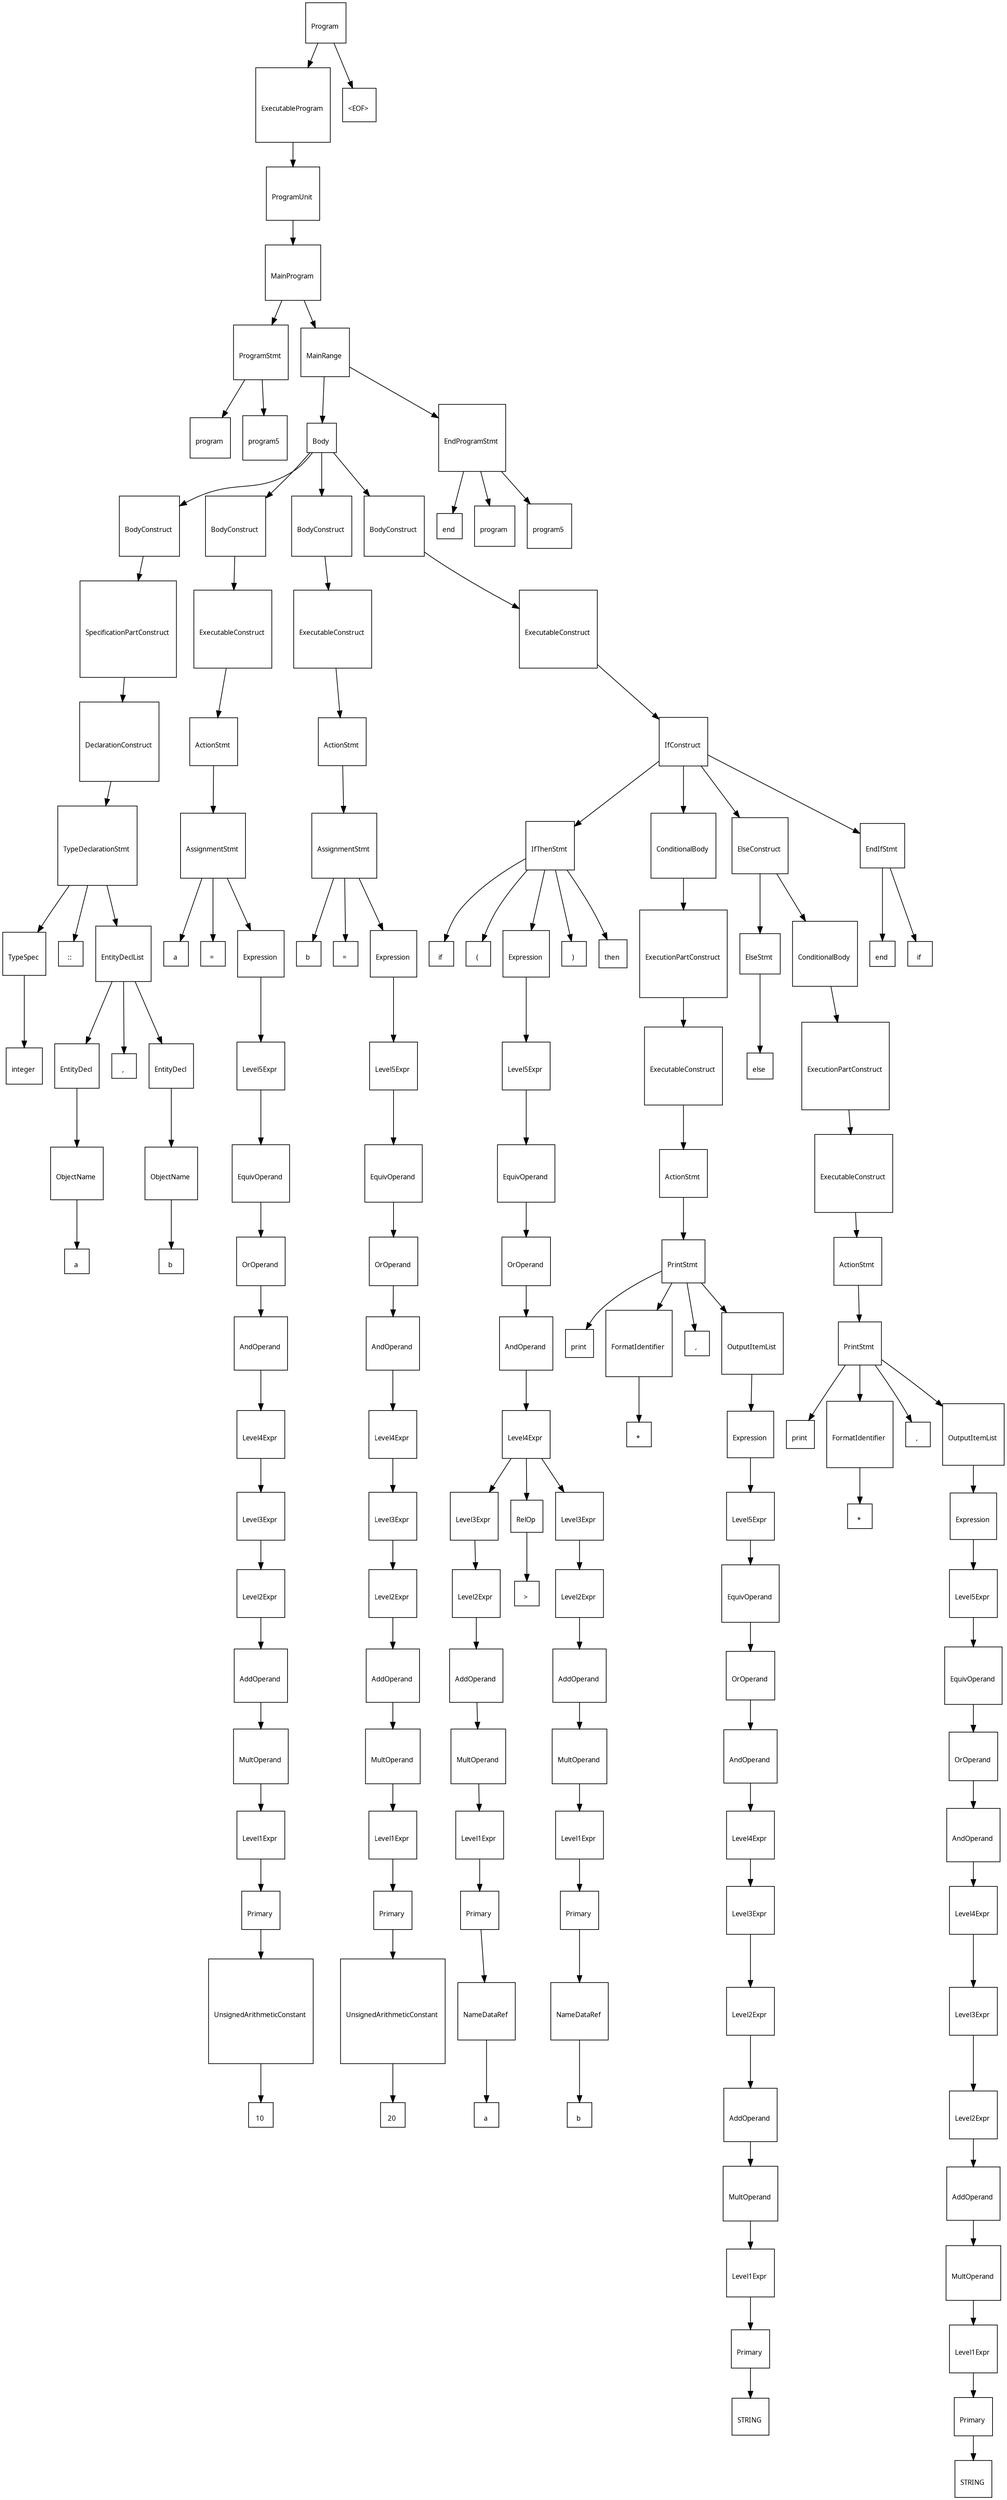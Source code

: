 digraph G {
  charset="UTF-8"
  node [shape=square, fontname="Arial Unicode MS"];
  "50ab48e8-9b47-4875-834f-ff4e2b0bb568" [label="\lProgram \n", fontsize=10];
  "50ab48e8-9b47-4875-834f-ff4e2b0bb568" -> "6917f96c-1f26-4d6f-b839-a75931597c2b";
  "6917f96c-1f26-4d6f-b839-a75931597c2b" [label="\lExecutableProgram \n", fontsize=10];
  "6917f96c-1f26-4d6f-b839-a75931597c2b" -> "b880bbb5-db76-4b2c-a326-a4fbd0fe3657";
  "b880bbb5-db76-4b2c-a326-a4fbd0fe3657" [label="\lProgramUnit \n", fontsize=10];
  "b880bbb5-db76-4b2c-a326-a4fbd0fe3657" -> "a919483a-2801-46c5-a999-c18bc996082f";
  "a919483a-2801-46c5-a999-c18bc996082f" [label="\lMainProgram \n", fontsize=10];
  "a919483a-2801-46c5-a999-c18bc996082f" -> "0ec2e82f-ad74-4b9f-bb82-843f93da3e49";
  "0ec2e82f-ad74-4b9f-bb82-843f93da3e49" [label="\lProgramStmt \n", fontsize=10];
  "0ec2e82f-ad74-4b9f-bb82-843f93da3e49" -> "8ffdf573-7e51-40e8-b81d-faa05189c01f";
  "8ffdf573-7e51-40e8-b81d-faa05189c01f" [label="\lprogram \n", fontsize=10];
  "0ec2e82f-ad74-4b9f-bb82-843f93da3e49" -> "1a5fafb8-a54d-4881-b9e2-baff585ce01b";
  "1a5fafb8-a54d-4881-b9e2-baff585ce01b" [label="\lprogram5 \n", fontsize=10];
  "a919483a-2801-46c5-a999-c18bc996082f" -> "b423d40e-268b-4934-9fa2-48923647e66e";
  "b423d40e-268b-4934-9fa2-48923647e66e" [label="\lMainRange \n", fontsize=10];
  "b423d40e-268b-4934-9fa2-48923647e66e" -> "c07eb22f-2cf1-4a60-b3b7-752cdbae639f";
  "c07eb22f-2cf1-4a60-b3b7-752cdbae639f" [label="\lBody \n", fontsize=10];
  "c07eb22f-2cf1-4a60-b3b7-752cdbae639f" -> "815482df-9698-4af7-8832-614267e09a14";
  "815482df-9698-4af7-8832-614267e09a14" [label="\lBodyConstruct \n", fontsize=10];
  "815482df-9698-4af7-8832-614267e09a14" -> "83780242-f625-445f-8b61-ef55350067b2";
  "83780242-f625-445f-8b61-ef55350067b2" [label="\lSpecificationPartConstruct \n", fontsize=10];
  "83780242-f625-445f-8b61-ef55350067b2" -> "6b63bc21-92f1-4021-8f3c-8fab598a6503";
  "6b63bc21-92f1-4021-8f3c-8fab598a6503" [label="\lDeclarationConstruct \n", fontsize=10];
  "6b63bc21-92f1-4021-8f3c-8fab598a6503" -> "ddb2ab35-f2d9-4f64-aca6-4cc7e44f8aec";
  "ddb2ab35-f2d9-4f64-aca6-4cc7e44f8aec" [label="\lTypeDeclarationStmt \n", fontsize=10];
  "ddb2ab35-f2d9-4f64-aca6-4cc7e44f8aec" -> "048b1abd-c221-4dce-bcac-4ef865a6936e";
  "048b1abd-c221-4dce-bcac-4ef865a6936e" [label="\lTypeSpec \n", fontsize=10];
  "048b1abd-c221-4dce-bcac-4ef865a6936e" -> "54dcbb0d-14aa-4a67-9744-99bb20228a94";
  "54dcbb0d-14aa-4a67-9744-99bb20228a94" [label="\linteger \n", fontsize=10];
  "ddb2ab35-f2d9-4f64-aca6-4cc7e44f8aec" -> "84853328-fc4b-49f2-8c7a-a6a9eeb22fee";
  "84853328-fc4b-49f2-8c7a-a6a9eeb22fee" [label="\l:: \n", fontsize=10];
  "ddb2ab35-f2d9-4f64-aca6-4cc7e44f8aec" -> "f1cdc026-99d6-467a-91bf-689b786f6c08";
  "f1cdc026-99d6-467a-91bf-689b786f6c08" [label="\lEntityDeclList \n", fontsize=10];
  "f1cdc026-99d6-467a-91bf-689b786f6c08" -> "e9ffacf5-8065-401c-8387-4ca3e5083b77";
  "e9ffacf5-8065-401c-8387-4ca3e5083b77" [label="\lEntityDecl \n", fontsize=10];
  "e9ffacf5-8065-401c-8387-4ca3e5083b77" -> "77ed37e6-45db-408c-862e-b91c4772f223";
  "77ed37e6-45db-408c-862e-b91c4772f223" [label="\lObjectName \n", fontsize=10];
  "77ed37e6-45db-408c-862e-b91c4772f223" -> "a9aace74-9f9c-482f-8d5d-aa1c822c6d99";
  "a9aace74-9f9c-482f-8d5d-aa1c822c6d99" [label="\la \n", fontsize=10];
  "f1cdc026-99d6-467a-91bf-689b786f6c08" -> "eb84fc16-04f1-4c36-83d2-dd2533ae2c66";
  "eb84fc16-04f1-4c36-83d2-dd2533ae2c66" [label="\l, \n", fontsize=10];
  "f1cdc026-99d6-467a-91bf-689b786f6c08" -> "71387cc9-1f71-48a4-b331-d04ac880d334";
  "71387cc9-1f71-48a4-b331-d04ac880d334" [label="\lEntityDecl \n", fontsize=10];
  "71387cc9-1f71-48a4-b331-d04ac880d334" -> "88089840-b08c-4705-899f-b156d89558fe";
  "88089840-b08c-4705-899f-b156d89558fe" [label="\lObjectName \n", fontsize=10];
  "88089840-b08c-4705-899f-b156d89558fe" -> "cc82f9e6-bee3-464a-8caf-da7c82edf279";
  "cc82f9e6-bee3-464a-8caf-da7c82edf279" [label="\lb \n", fontsize=10];
  "c07eb22f-2cf1-4a60-b3b7-752cdbae639f" -> "d1c609bd-607b-427f-b0cd-118394491de7";
  "d1c609bd-607b-427f-b0cd-118394491de7" [label="\lBodyConstruct \n", fontsize=10];
  "d1c609bd-607b-427f-b0cd-118394491de7" -> "d8cf1de8-d8ce-4c19-b6cf-27532bde0222";
  "d8cf1de8-d8ce-4c19-b6cf-27532bde0222" [label="\lExecutableConstruct \n", fontsize=10];
  "d8cf1de8-d8ce-4c19-b6cf-27532bde0222" -> "a9ae865f-f4fd-4a64-b2cd-847c359a81db";
  "a9ae865f-f4fd-4a64-b2cd-847c359a81db" [label="\lActionStmt \n", fontsize=10];
  "a9ae865f-f4fd-4a64-b2cd-847c359a81db" -> "6dd2977d-d2fe-4b78-ba13-24e8b30b073d";
  "6dd2977d-d2fe-4b78-ba13-24e8b30b073d" [label="\lAssignmentStmt \n", fontsize=10];
  "6dd2977d-d2fe-4b78-ba13-24e8b30b073d" -> "3e9dff95-76cf-423a-9634-8dc2f8ea8192";
  "3e9dff95-76cf-423a-9634-8dc2f8ea8192" [label="\la \n", fontsize=10];
  "6dd2977d-d2fe-4b78-ba13-24e8b30b073d" -> "6c9437e9-f81e-4cd9-a5fe-d3c2b03b1868";
  "6c9437e9-f81e-4cd9-a5fe-d3c2b03b1868" [label="\l= \n", fontsize=10];
  "6dd2977d-d2fe-4b78-ba13-24e8b30b073d" -> "2ebaa5a4-37d7-492c-ac01-8beb8efd044b";
  "2ebaa5a4-37d7-492c-ac01-8beb8efd044b" [label="\lExpression \n", fontsize=10];
  "2ebaa5a4-37d7-492c-ac01-8beb8efd044b" -> "3f868fbd-03c8-4e73-8ab5-4bfbc1f2cd27";
  "3f868fbd-03c8-4e73-8ab5-4bfbc1f2cd27" [label="\lLevel5Expr \n", fontsize=10];
  "3f868fbd-03c8-4e73-8ab5-4bfbc1f2cd27" -> "17570f94-7a9a-4309-9a2f-bc5b35056616";
  "17570f94-7a9a-4309-9a2f-bc5b35056616" [label="\lEquivOperand \n", fontsize=10];
  "17570f94-7a9a-4309-9a2f-bc5b35056616" -> "2c1a66d5-c35d-4d14-935e-309465eaca3f";
  "2c1a66d5-c35d-4d14-935e-309465eaca3f" [label="\lOrOperand \n", fontsize=10];
  "2c1a66d5-c35d-4d14-935e-309465eaca3f" -> "31ad7750-2e62-47eb-968f-da37ff7e7f32";
  "31ad7750-2e62-47eb-968f-da37ff7e7f32" [label="\lAndOperand \n", fontsize=10];
  "31ad7750-2e62-47eb-968f-da37ff7e7f32" -> "bf12cb1b-6681-4964-9238-4af422d2d00a";
  "bf12cb1b-6681-4964-9238-4af422d2d00a" [label="\lLevel4Expr \n", fontsize=10];
  "bf12cb1b-6681-4964-9238-4af422d2d00a" -> "47171e71-f956-460e-a103-a3d64b5c88e3";
  "47171e71-f956-460e-a103-a3d64b5c88e3" [label="\lLevel3Expr \n", fontsize=10];
  "47171e71-f956-460e-a103-a3d64b5c88e3" -> "8ce1e0f1-2411-4463-9e9b-2bfe395c2778";
  "8ce1e0f1-2411-4463-9e9b-2bfe395c2778" [label="\lLevel2Expr \n", fontsize=10];
  "8ce1e0f1-2411-4463-9e9b-2bfe395c2778" -> "c461f70b-99d6-424d-8224-27bdd157aae1";
  "c461f70b-99d6-424d-8224-27bdd157aae1" [label="\lAddOperand \n", fontsize=10];
  "c461f70b-99d6-424d-8224-27bdd157aae1" -> "19689a56-5f5b-4d39-984a-9f0204f63e0e";
  "19689a56-5f5b-4d39-984a-9f0204f63e0e" [label="\lMultOperand \n", fontsize=10];
  "19689a56-5f5b-4d39-984a-9f0204f63e0e" -> "2dc54203-9753-4f34-9141-81b549dc4eed";
  "2dc54203-9753-4f34-9141-81b549dc4eed" [label="\lLevel1Expr \n", fontsize=10];
  "2dc54203-9753-4f34-9141-81b549dc4eed" -> "0ecb7044-3a89-4de3-9f65-b12e69479868";
  "0ecb7044-3a89-4de3-9f65-b12e69479868" [label="\lPrimary \n", fontsize=10];
  "0ecb7044-3a89-4de3-9f65-b12e69479868" -> "a0056263-6264-4547-bfaa-0050beb4d88a";
  "a0056263-6264-4547-bfaa-0050beb4d88a" [label="\lUnsignedArithmeticConstant \n", fontsize=10];
  "a0056263-6264-4547-bfaa-0050beb4d88a" -> "904436aa-071b-4b01-b2bb-7bf1378ea077";
  "904436aa-071b-4b01-b2bb-7bf1378ea077" [label="\l10 \n", fontsize=10];
  "c07eb22f-2cf1-4a60-b3b7-752cdbae639f" -> "18fc99d4-4013-4652-938a-80544ef6759d";
  "18fc99d4-4013-4652-938a-80544ef6759d" [label="\lBodyConstruct \n", fontsize=10];
  "18fc99d4-4013-4652-938a-80544ef6759d" -> "3836b45f-67bc-44a9-9223-b7e2bbf7df82";
  "3836b45f-67bc-44a9-9223-b7e2bbf7df82" [label="\lExecutableConstruct \n", fontsize=10];
  "3836b45f-67bc-44a9-9223-b7e2bbf7df82" -> "23190309-4fe8-4a77-8ba5-8d0bd2d6286b";
  "23190309-4fe8-4a77-8ba5-8d0bd2d6286b" [label="\lActionStmt \n", fontsize=10];
  "23190309-4fe8-4a77-8ba5-8d0bd2d6286b" -> "76894078-e22c-449b-b8c9-407ecb920f57";
  "76894078-e22c-449b-b8c9-407ecb920f57" [label="\lAssignmentStmt \n", fontsize=10];
  "76894078-e22c-449b-b8c9-407ecb920f57" -> "5c9f9c8b-1117-4b0a-b576-8c31e3ff384d";
  "5c9f9c8b-1117-4b0a-b576-8c31e3ff384d" [label="\lb \n", fontsize=10];
  "76894078-e22c-449b-b8c9-407ecb920f57" -> "af59a729-2fb0-4f0b-85bb-8e290cc8afa6";
  "af59a729-2fb0-4f0b-85bb-8e290cc8afa6" [label="\l= \n", fontsize=10];
  "76894078-e22c-449b-b8c9-407ecb920f57" -> "991e7df0-834a-4fbb-9a49-10dce9411e4b";
  "991e7df0-834a-4fbb-9a49-10dce9411e4b" [label="\lExpression \n", fontsize=10];
  "991e7df0-834a-4fbb-9a49-10dce9411e4b" -> "528b4a78-a76f-46d5-8c58-d74bccce6a5f";
  "528b4a78-a76f-46d5-8c58-d74bccce6a5f" [label="\lLevel5Expr \n", fontsize=10];
  "528b4a78-a76f-46d5-8c58-d74bccce6a5f" -> "69ffa72c-e797-4079-bfdc-820a2d3fa776";
  "69ffa72c-e797-4079-bfdc-820a2d3fa776" [label="\lEquivOperand \n", fontsize=10];
  "69ffa72c-e797-4079-bfdc-820a2d3fa776" -> "f33ed229-a2a9-4794-9908-7196231a460c";
  "f33ed229-a2a9-4794-9908-7196231a460c" [label="\lOrOperand \n", fontsize=10];
  "f33ed229-a2a9-4794-9908-7196231a460c" -> "90dc14b0-d80e-458b-a2d6-5e9d267446db";
  "90dc14b0-d80e-458b-a2d6-5e9d267446db" [label="\lAndOperand \n", fontsize=10];
  "90dc14b0-d80e-458b-a2d6-5e9d267446db" -> "10cfef72-2ff5-48c6-af21-5ec21fbf7ce7";
  "10cfef72-2ff5-48c6-af21-5ec21fbf7ce7" [label="\lLevel4Expr \n", fontsize=10];
  "10cfef72-2ff5-48c6-af21-5ec21fbf7ce7" -> "0fc113a0-c113-41bc-8ae3-afebb13a18ca";
  "0fc113a0-c113-41bc-8ae3-afebb13a18ca" [label="\lLevel3Expr \n", fontsize=10];
  "0fc113a0-c113-41bc-8ae3-afebb13a18ca" -> "810b9e9f-008d-43d9-8d6c-0963dff35646";
  "810b9e9f-008d-43d9-8d6c-0963dff35646" [label="\lLevel2Expr \n", fontsize=10];
  "810b9e9f-008d-43d9-8d6c-0963dff35646" -> "ad406dec-ecd5-492a-ae35-77ca8027f551";
  "ad406dec-ecd5-492a-ae35-77ca8027f551" [label="\lAddOperand \n", fontsize=10];
  "ad406dec-ecd5-492a-ae35-77ca8027f551" -> "d56efb60-c82a-4b84-97f5-06d48c19d93f";
  "d56efb60-c82a-4b84-97f5-06d48c19d93f" [label="\lMultOperand \n", fontsize=10];
  "d56efb60-c82a-4b84-97f5-06d48c19d93f" -> "5548e73f-9c04-43d6-b26e-efae22f46939";
  "5548e73f-9c04-43d6-b26e-efae22f46939" [label="\lLevel1Expr \n", fontsize=10];
  "5548e73f-9c04-43d6-b26e-efae22f46939" -> "b8a1bf42-3251-474d-93b1-0ce8831d92b6";
  "b8a1bf42-3251-474d-93b1-0ce8831d92b6" [label="\lPrimary \n", fontsize=10];
  "b8a1bf42-3251-474d-93b1-0ce8831d92b6" -> "86773618-c437-4e94-bdc7-4e84cb269e8a";
  "86773618-c437-4e94-bdc7-4e84cb269e8a" [label="\lUnsignedArithmeticConstant \n", fontsize=10];
  "86773618-c437-4e94-bdc7-4e84cb269e8a" -> "8befa478-54ed-4aa2-9ce9-a6cbe5b34ee2";
  "8befa478-54ed-4aa2-9ce9-a6cbe5b34ee2" [label="\l20 \n", fontsize=10];
  "c07eb22f-2cf1-4a60-b3b7-752cdbae639f" -> "f7541272-3842-44f5-a5ad-68518834412a";
  "f7541272-3842-44f5-a5ad-68518834412a" [label="\lBodyConstruct \n", fontsize=10];
  "f7541272-3842-44f5-a5ad-68518834412a" -> "d04998a3-e021-4ef1-81c0-ba2db811548a";
  "d04998a3-e021-4ef1-81c0-ba2db811548a" [label="\lExecutableConstruct \n", fontsize=10];
  "d04998a3-e021-4ef1-81c0-ba2db811548a" -> "4f72b8c0-0437-4125-9dbe-edd9e7e034b2";
  "4f72b8c0-0437-4125-9dbe-edd9e7e034b2" [label="\lIfConstruct \n", fontsize=10];
  "4f72b8c0-0437-4125-9dbe-edd9e7e034b2" -> "bbb25138-8617-4ac0-b66f-6c6807f49cbd";
  "bbb25138-8617-4ac0-b66f-6c6807f49cbd" [label="\lIfThenStmt \n", fontsize=10];
  "bbb25138-8617-4ac0-b66f-6c6807f49cbd" -> "c64caf9c-bb0d-4c7c-b940-ef056dba1391";
  "c64caf9c-bb0d-4c7c-b940-ef056dba1391" [label="\lif \n", fontsize=10];
  "bbb25138-8617-4ac0-b66f-6c6807f49cbd" -> "175e02e5-80f6-4a54-bbd7-a1a46dae7733";
  "175e02e5-80f6-4a54-bbd7-a1a46dae7733" [label="\l( \n", fontsize=10];
  "bbb25138-8617-4ac0-b66f-6c6807f49cbd" -> "1a78be16-9564-4230-abe2-d7b0c8f087bc";
  "1a78be16-9564-4230-abe2-d7b0c8f087bc" [label="\lExpression \n", fontsize=10];
  "1a78be16-9564-4230-abe2-d7b0c8f087bc" -> "a291a42b-085d-4082-a800-e55b7de3cf56";
  "a291a42b-085d-4082-a800-e55b7de3cf56" [label="\lLevel5Expr \n", fontsize=10];
  "a291a42b-085d-4082-a800-e55b7de3cf56" -> "7772bee2-0e09-47f2-98b2-5d3933460038";
  "7772bee2-0e09-47f2-98b2-5d3933460038" [label="\lEquivOperand \n", fontsize=10];
  "7772bee2-0e09-47f2-98b2-5d3933460038" -> "aca72243-13d8-4592-92d9-69edd2f0f66a";
  "aca72243-13d8-4592-92d9-69edd2f0f66a" [label="\lOrOperand \n", fontsize=10];
  "aca72243-13d8-4592-92d9-69edd2f0f66a" -> "a982b8d4-d6de-44d6-9de6-2490e250331b";
  "a982b8d4-d6de-44d6-9de6-2490e250331b" [label="\lAndOperand \n", fontsize=10];
  "a982b8d4-d6de-44d6-9de6-2490e250331b" -> "b7fb5d2b-0e8a-4eb5-b992-46f241e66911";
  "b7fb5d2b-0e8a-4eb5-b992-46f241e66911" [label="\lLevel4Expr \n", fontsize=10];
  "b7fb5d2b-0e8a-4eb5-b992-46f241e66911" -> "d249c997-fd52-4f24-945b-46df602ca3a9";
  "d249c997-fd52-4f24-945b-46df602ca3a9" [label="\lLevel3Expr \n", fontsize=10];
  "d249c997-fd52-4f24-945b-46df602ca3a9" -> "5d788428-a0a0-459b-81e0-917b30d32b8c";
  "5d788428-a0a0-459b-81e0-917b30d32b8c" [label="\lLevel2Expr \n", fontsize=10];
  "5d788428-a0a0-459b-81e0-917b30d32b8c" -> "e9cfc594-cb4d-4cdb-8a70-9097400a0e66";
  "e9cfc594-cb4d-4cdb-8a70-9097400a0e66" [label="\lAddOperand \n", fontsize=10];
  "e9cfc594-cb4d-4cdb-8a70-9097400a0e66" -> "19615d4e-d035-43e3-86d1-3f5508b0950f";
  "19615d4e-d035-43e3-86d1-3f5508b0950f" [label="\lMultOperand \n", fontsize=10];
  "19615d4e-d035-43e3-86d1-3f5508b0950f" -> "ad8e75aa-c951-4e67-ac57-886f5353251f";
  "ad8e75aa-c951-4e67-ac57-886f5353251f" [label="\lLevel1Expr \n", fontsize=10];
  "ad8e75aa-c951-4e67-ac57-886f5353251f" -> "8a4a231d-b1dc-4d5d-88cd-9ded5c6e4b8a";
  "8a4a231d-b1dc-4d5d-88cd-9ded5c6e4b8a" [label="\lPrimary \n", fontsize=10];
  "8a4a231d-b1dc-4d5d-88cd-9ded5c6e4b8a" -> "4ac2fb30-e643-48c7-aad1-d44a09a93702";
  "4ac2fb30-e643-48c7-aad1-d44a09a93702" [label="\lNameDataRef \n", fontsize=10];
  "4ac2fb30-e643-48c7-aad1-d44a09a93702" -> "80c0bb13-64d1-4346-bef0-3ab58960666e";
  "80c0bb13-64d1-4346-bef0-3ab58960666e" [label="\la \n", fontsize=10];
  "b7fb5d2b-0e8a-4eb5-b992-46f241e66911" -> "db991fd5-e007-4a53-9a73-d9e86a0362cf";
  "db991fd5-e007-4a53-9a73-d9e86a0362cf" [label="\lRelOp \n", fontsize=10];
  "db991fd5-e007-4a53-9a73-d9e86a0362cf" -> "1fd76e15-f445-40dc-a72c-72ce2fbca43c";
  "1fd76e15-f445-40dc-a72c-72ce2fbca43c" [label="\l&gt; \n", fontsize=10];
  "b7fb5d2b-0e8a-4eb5-b992-46f241e66911" -> "c32a29b7-20dc-499c-9f03-aaba1500877e";
  "c32a29b7-20dc-499c-9f03-aaba1500877e" [label="\lLevel3Expr \n", fontsize=10];
  "c32a29b7-20dc-499c-9f03-aaba1500877e" -> "67c077b1-5d78-4bd5-be58-7e7a70f853d8";
  "67c077b1-5d78-4bd5-be58-7e7a70f853d8" [label="\lLevel2Expr \n", fontsize=10];
  "67c077b1-5d78-4bd5-be58-7e7a70f853d8" -> "73dba0ea-04aa-4925-acc3-76e1ac2ec196";
  "73dba0ea-04aa-4925-acc3-76e1ac2ec196" [label="\lAddOperand \n", fontsize=10];
  "73dba0ea-04aa-4925-acc3-76e1ac2ec196" -> "18e0b389-39c5-4e4a-b402-be3a70b6ad1c";
  "18e0b389-39c5-4e4a-b402-be3a70b6ad1c" [label="\lMultOperand \n", fontsize=10];
  "18e0b389-39c5-4e4a-b402-be3a70b6ad1c" -> "8d68c743-670c-4506-82f3-b01f049a2216";
  "8d68c743-670c-4506-82f3-b01f049a2216" [label="\lLevel1Expr \n", fontsize=10];
  "8d68c743-670c-4506-82f3-b01f049a2216" -> "ca613990-252b-4379-b430-61121090e9ab";
  "ca613990-252b-4379-b430-61121090e9ab" [label="\lPrimary \n", fontsize=10];
  "ca613990-252b-4379-b430-61121090e9ab" -> "9afe3b46-cf6c-4843-8642-0f1cb56b10d5";
  "9afe3b46-cf6c-4843-8642-0f1cb56b10d5" [label="\lNameDataRef \n", fontsize=10];
  "9afe3b46-cf6c-4843-8642-0f1cb56b10d5" -> "4cbd5ae3-1fdb-4438-a58b-17dd9edacf1f";
  "4cbd5ae3-1fdb-4438-a58b-17dd9edacf1f" [label="\lb \n", fontsize=10];
  "bbb25138-8617-4ac0-b66f-6c6807f49cbd" -> "3e9a38c8-e9df-4b61-941f-37ff2b2d50a9";
  "3e9a38c8-e9df-4b61-941f-37ff2b2d50a9" [label="\l) \n", fontsize=10];
  "bbb25138-8617-4ac0-b66f-6c6807f49cbd" -> "5081beb4-ef62-4593-bdb8-4846a22ab1be";
  "5081beb4-ef62-4593-bdb8-4846a22ab1be" [label="\lthen \n", fontsize=10];
  "4f72b8c0-0437-4125-9dbe-edd9e7e034b2" -> "80104cb4-71e6-44c3-b16a-a75f1dc2b9a6";
  "80104cb4-71e6-44c3-b16a-a75f1dc2b9a6" [label="\lConditionalBody \n", fontsize=10];
  "80104cb4-71e6-44c3-b16a-a75f1dc2b9a6" -> "9df90ea1-07f2-4a35-9022-c166cb88ce60";
  "9df90ea1-07f2-4a35-9022-c166cb88ce60" [label="\lExecutionPartConstruct \n", fontsize=10];
  "9df90ea1-07f2-4a35-9022-c166cb88ce60" -> "c842c38b-d636-49a3-938f-ea6869694029";
  "c842c38b-d636-49a3-938f-ea6869694029" [label="\lExecutableConstruct \n", fontsize=10];
  "c842c38b-d636-49a3-938f-ea6869694029" -> "858d11a6-e5db-4eb5-b130-7f037f46f5ab";
  "858d11a6-e5db-4eb5-b130-7f037f46f5ab" [label="\lActionStmt \n", fontsize=10];
  "858d11a6-e5db-4eb5-b130-7f037f46f5ab" -> "8166b1b1-bd5a-4975-adce-5fdcbf1e1943";
  "8166b1b1-bd5a-4975-adce-5fdcbf1e1943" [label="\lPrintStmt \n", fontsize=10];
  "8166b1b1-bd5a-4975-adce-5fdcbf1e1943" -> "ea017afb-eb64-4dd7-b5f3-89a9b075ba96";
  "ea017afb-eb64-4dd7-b5f3-89a9b075ba96" [label="\lprint \n", fontsize=10];
  "8166b1b1-bd5a-4975-adce-5fdcbf1e1943" -> "563cf125-ae2b-4578-afa4-4c62b069fdb8";
  "563cf125-ae2b-4578-afa4-4c62b069fdb8" [label="\lFormatIdentifier \n", fontsize=10];
  "563cf125-ae2b-4578-afa4-4c62b069fdb8" -> "d833d90a-04a0-49fd-ae9d-3c24836c1296";
  "d833d90a-04a0-49fd-ae9d-3c24836c1296" [label="\l* \n", fontsize=10];
  "8166b1b1-bd5a-4975-adce-5fdcbf1e1943" -> "5bb40949-070f-4716-b53e-624a10f1361c";
  "5bb40949-070f-4716-b53e-624a10f1361c" [label="\l, \n", fontsize=10];
  "8166b1b1-bd5a-4975-adce-5fdcbf1e1943" -> "49ea5baa-ea1b-47fa-880f-49e66b42b0cd";
  "49ea5baa-ea1b-47fa-880f-49e66b42b0cd" [label="\lOutputItemList \n", fontsize=10];
  "49ea5baa-ea1b-47fa-880f-49e66b42b0cd" -> "7559e3b8-44f3-4403-a3be-b3f57bc6b036";
  "7559e3b8-44f3-4403-a3be-b3f57bc6b036" [label="\lExpression \n", fontsize=10];
  "7559e3b8-44f3-4403-a3be-b3f57bc6b036" -> "8d11e5ad-bf19-4b59-8c63-1892e07458dd";
  "8d11e5ad-bf19-4b59-8c63-1892e07458dd" [label="\lLevel5Expr \n", fontsize=10];
  "8d11e5ad-bf19-4b59-8c63-1892e07458dd" -> "d0937af0-a8e6-4902-ad14-52efc0f82efc";
  "d0937af0-a8e6-4902-ad14-52efc0f82efc" [label="\lEquivOperand \n", fontsize=10];
  "d0937af0-a8e6-4902-ad14-52efc0f82efc" -> "82f439d7-0616-4eed-8cce-d9e990cc5fda";
  "82f439d7-0616-4eed-8cce-d9e990cc5fda" [label="\lOrOperand \n", fontsize=10];
  "82f439d7-0616-4eed-8cce-d9e990cc5fda" -> "7d192238-5686-4e48-8fe2-8757e243591e";
  "7d192238-5686-4e48-8fe2-8757e243591e" [label="\lAndOperand \n", fontsize=10];
  "7d192238-5686-4e48-8fe2-8757e243591e" -> "439a36aa-4f2c-418f-8aa6-196e0380d36d";
  "439a36aa-4f2c-418f-8aa6-196e0380d36d" [label="\lLevel4Expr \n", fontsize=10];
  "439a36aa-4f2c-418f-8aa6-196e0380d36d" -> "7bab6ace-67db-438d-a38a-61f3adce69c5";
  "7bab6ace-67db-438d-a38a-61f3adce69c5" [label="\lLevel3Expr \n", fontsize=10];
  "7bab6ace-67db-438d-a38a-61f3adce69c5" -> "cea676f6-3aa1-437d-8681-d9a116604fcf";
  "cea676f6-3aa1-437d-8681-d9a116604fcf" [label="\lLevel2Expr \n", fontsize=10];
  "cea676f6-3aa1-437d-8681-d9a116604fcf" -> "236b8ca6-9f2c-449d-9e40-5b81846fadb0";
  "236b8ca6-9f2c-449d-9e40-5b81846fadb0" [label="\lAddOperand \n", fontsize=10];
  "236b8ca6-9f2c-449d-9e40-5b81846fadb0" -> "edfb927a-b9c9-4238-afcb-7bd0662d1936";
  "edfb927a-b9c9-4238-afcb-7bd0662d1936" [label="\lMultOperand \n", fontsize=10];
  "edfb927a-b9c9-4238-afcb-7bd0662d1936" -> "ce05e02a-64ef-40be-8d1e-509ff9bf0f63";
  "ce05e02a-64ef-40be-8d1e-509ff9bf0f63" [label="\lLevel1Expr \n", fontsize=10];
  "ce05e02a-64ef-40be-8d1e-509ff9bf0f63" -> "af7ebf56-ad57-4b73-afe3-b36b232e057f";
  "af7ebf56-ad57-4b73-afe3-b36b232e057f" [label="\lPrimary \n", fontsize=10];
  "af7ebf56-ad57-4b73-afe3-b36b232e057f" -> "080e2523-e96d-41c8-bae0-dea9859a5429";
  "080e2523-e96d-41c8-bae0-dea9859a5429" [label="\lSTRING \n", fontsize=10];
  "4f72b8c0-0437-4125-9dbe-edd9e7e034b2" -> "151b5aaf-718f-4b8d-9303-e1b0392e8c35";
  "151b5aaf-718f-4b8d-9303-e1b0392e8c35" [label="\lElseConstruct \n", fontsize=10];
  "151b5aaf-718f-4b8d-9303-e1b0392e8c35" -> "bb522fcb-ca18-4d4b-a189-dee1a65ed85c";
  "bb522fcb-ca18-4d4b-a189-dee1a65ed85c" [label="\lElseStmt \n", fontsize=10];
  "bb522fcb-ca18-4d4b-a189-dee1a65ed85c" -> "d66e2afa-7417-42db-85f3-abcb94f1593c";
  "d66e2afa-7417-42db-85f3-abcb94f1593c" [label="\lelse \n", fontsize=10];
  "151b5aaf-718f-4b8d-9303-e1b0392e8c35" -> "e5262a8e-4b48-49e4-a6d6-7587ec6f046a";
  "e5262a8e-4b48-49e4-a6d6-7587ec6f046a" [label="\lConditionalBody \n", fontsize=10];
  "e5262a8e-4b48-49e4-a6d6-7587ec6f046a" -> "a4cc7088-5cd3-4066-bd7d-29f9be2cb55b";
  "a4cc7088-5cd3-4066-bd7d-29f9be2cb55b" [label="\lExecutionPartConstruct \n", fontsize=10];
  "a4cc7088-5cd3-4066-bd7d-29f9be2cb55b" -> "f9cf1ff0-a593-4dcd-aebb-795c2b83daa4";
  "f9cf1ff0-a593-4dcd-aebb-795c2b83daa4" [label="\lExecutableConstruct \n", fontsize=10];
  "f9cf1ff0-a593-4dcd-aebb-795c2b83daa4" -> "e43145b2-70e8-4003-a3a7-bd20e5e87466";
  "e43145b2-70e8-4003-a3a7-bd20e5e87466" [label="\lActionStmt \n", fontsize=10];
  "e43145b2-70e8-4003-a3a7-bd20e5e87466" -> "7f26d969-e102-439f-8ee0-5a798c5e67b2";
  "7f26d969-e102-439f-8ee0-5a798c5e67b2" [label="\lPrintStmt \n", fontsize=10];
  "7f26d969-e102-439f-8ee0-5a798c5e67b2" -> "bb833c7a-0119-4315-b0f3-793222db2f02";
  "bb833c7a-0119-4315-b0f3-793222db2f02" [label="\lprint \n", fontsize=10];
  "7f26d969-e102-439f-8ee0-5a798c5e67b2" -> "10c3a3a4-bc95-4f71-8ba6-af678a51dc87";
  "10c3a3a4-bc95-4f71-8ba6-af678a51dc87" [label="\lFormatIdentifier \n", fontsize=10];
  "10c3a3a4-bc95-4f71-8ba6-af678a51dc87" -> "a1aa0ea5-399a-4118-8940-7e785e3413d0";
  "a1aa0ea5-399a-4118-8940-7e785e3413d0" [label="\l* \n", fontsize=10];
  "7f26d969-e102-439f-8ee0-5a798c5e67b2" -> "0371a860-2697-4990-9493-0b7348ebb474";
  "0371a860-2697-4990-9493-0b7348ebb474" [label="\l, \n", fontsize=10];
  "7f26d969-e102-439f-8ee0-5a798c5e67b2" -> "375e1fb2-d384-4b5f-a959-6a5436ad68e1";
  "375e1fb2-d384-4b5f-a959-6a5436ad68e1" [label="\lOutputItemList \n", fontsize=10];
  "375e1fb2-d384-4b5f-a959-6a5436ad68e1" -> "811887b7-addc-4298-98db-942942dbbfcb";
  "811887b7-addc-4298-98db-942942dbbfcb" [label="\lExpression \n", fontsize=10];
  "811887b7-addc-4298-98db-942942dbbfcb" -> "2c9a4e3f-c730-4349-84d3-fcb15794cbe4";
  "2c9a4e3f-c730-4349-84d3-fcb15794cbe4" [label="\lLevel5Expr \n", fontsize=10];
  "2c9a4e3f-c730-4349-84d3-fcb15794cbe4" -> "5c3a9b68-cb9d-4a23-82bb-4191c34daa18";
  "5c3a9b68-cb9d-4a23-82bb-4191c34daa18" [label="\lEquivOperand \n", fontsize=10];
  "5c3a9b68-cb9d-4a23-82bb-4191c34daa18" -> "9ceecd9f-c458-410e-bccb-b8125b58b02e";
  "9ceecd9f-c458-410e-bccb-b8125b58b02e" [label="\lOrOperand \n", fontsize=10];
  "9ceecd9f-c458-410e-bccb-b8125b58b02e" -> "84980b6e-60fe-48c3-80af-348e1fac4fd7";
  "84980b6e-60fe-48c3-80af-348e1fac4fd7" [label="\lAndOperand \n", fontsize=10];
  "84980b6e-60fe-48c3-80af-348e1fac4fd7" -> "615aa03b-90e0-4847-bf3d-541a8b245ca1";
  "615aa03b-90e0-4847-bf3d-541a8b245ca1" [label="\lLevel4Expr \n", fontsize=10];
  "615aa03b-90e0-4847-bf3d-541a8b245ca1" -> "9b42fd88-2621-48c0-956f-16fbba392c77";
  "9b42fd88-2621-48c0-956f-16fbba392c77" [label="\lLevel3Expr \n", fontsize=10];
  "9b42fd88-2621-48c0-956f-16fbba392c77" -> "efb7e008-9d64-4ee9-b732-8e3b4bf00574";
  "efb7e008-9d64-4ee9-b732-8e3b4bf00574" [label="\lLevel2Expr \n", fontsize=10];
  "efb7e008-9d64-4ee9-b732-8e3b4bf00574" -> "a17dc8bf-ccd8-419e-8cb4-8fae9cd473c7";
  "a17dc8bf-ccd8-419e-8cb4-8fae9cd473c7" [label="\lAddOperand \n", fontsize=10];
  "a17dc8bf-ccd8-419e-8cb4-8fae9cd473c7" -> "80528361-ba3a-4dea-a757-44069a2db70e";
  "80528361-ba3a-4dea-a757-44069a2db70e" [label="\lMultOperand \n", fontsize=10];
  "80528361-ba3a-4dea-a757-44069a2db70e" -> "f7307ef0-80bf-4d66-bdfd-d14531e6f7e8";
  "f7307ef0-80bf-4d66-bdfd-d14531e6f7e8" [label="\lLevel1Expr \n", fontsize=10];
  "f7307ef0-80bf-4d66-bdfd-d14531e6f7e8" -> "36c340b0-09c4-4b0c-ab37-3509d45a3f46";
  "36c340b0-09c4-4b0c-ab37-3509d45a3f46" [label="\lPrimary \n", fontsize=10];
  "36c340b0-09c4-4b0c-ab37-3509d45a3f46" -> "1852bec9-8545-4ee7-ba2e-a98dbdbbc6c9";
  "1852bec9-8545-4ee7-ba2e-a98dbdbbc6c9" [label="\lSTRING \n", fontsize=10];
  "4f72b8c0-0437-4125-9dbe-edd9e7e034b2" -> "a75d419d-a95d-4781-8504-b25fea599c57";
  "a75d419d-a95d-4781-8504-b25fea599c57" [label="\lEndIfStmt \n", fontsize=10];
  "a75d419d-a95d-4781-8504-b25fea599c57" -> "b0cd1cf1-0467-4d36-aefc-77229705fde8";
  "b0cd1cf1-0467-4d36-aefc-77229705fde8" [label="\lend \n", fontsize=10];
  "a75d419d-a95d-4781-8504-b25fea599c57" -> "190e6b35-3eae-4981-b3f5-47714f2506f8";
  "190e6b35-3eae-4981-b3f5-47714f2506f8" [label="\lif \n", fontsize=10];
  "b423d40e-268b-4934-9fa2-48923647e66e" -> "f8be0437-6ab8-4e58-88ff-422d2a76e28c";
  "f8be0437-6ab8-4e58-88ff-422d2a76e28c" [label="\lEndProgramStmt \n", fontsize=10];
  "f8be0437-6ab8-4e58-88ff-422d2a76e28c" -> "a87da582-f964-4e6f-bce8-3087050257b1";
  "a87da582-f964-4e6f-bce8-3087050257b1" [label="\lend \n", fontsize=10];
  "f8be0437-6ab8-4e58-88ff-422d2a76e28c" -> "78a690f6-551d-43d3-9644-6de32cca82b2";
  "78a690f6-551d-43d3-9644-6de32cca82b2" [label="\lprogram \n", fontsize=10];
  "f8be0437-6ab8-4e58-88ff-422d2a76e28c" -> "b3c8e86d-0dff-465f-9bbf-06686584ea30";
  "b3c8e86d-0dff-465f-9bbf-06686584ea30" [label="\lprogram5 \n", fontsize=10];
  "50ab48e8-9b47-4875-834f-ff4e2b0bb568" -> "149d1b33-296a-43ca-a1df-8c568ffc7cf0";
  "149d1b33-296a-43ca-a1df-8c568ffc7cf0" [label="\l&lt;EOF&gt; \n", fontsize=10];
}
